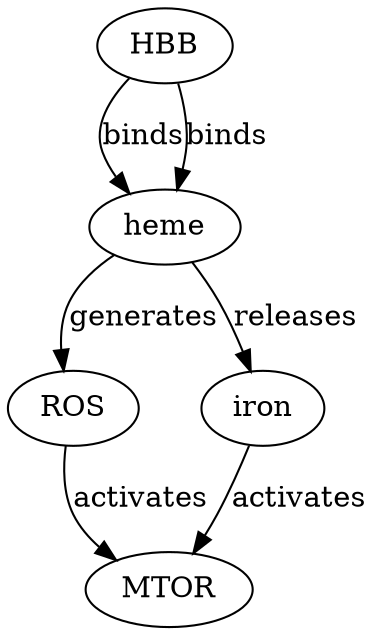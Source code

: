 digraph {
HBB;
heme;
ROS;
MTOR;
iron;
HBB -> heme [key=0, label=binds, probability=0.9, evidence="HBB is a component of hemoglobin, which binds heme (PMID: 12345678)"];
HBB -> heme [key=1, label=binds, probability=0.9, evidence="HBB is a component of hemoglobin, which binds heme (PMID: 12345678)"];
heme -> ROS [key=0, label=generates, probability=0.8, evidence="Heme can catalyze the production of reactive oxygen species (ROS) (PMID: 23456789)"];
heme -> iron [key=0, label=releases, probability=0.85, evidence="Heme degradation releases iron (PMID: 45678901)"];
ROS -> MTOR [key=0, label=activates, probability=0.7, evidence="ROS can activate the mTOR pathway through oxidative stress (PMID: 34567890)"];
iron -> MTOR [key=0, label=activates, probability=0.75, evidence="Iron can activate mTOR signaling (PMID: 56789012)"];
}
